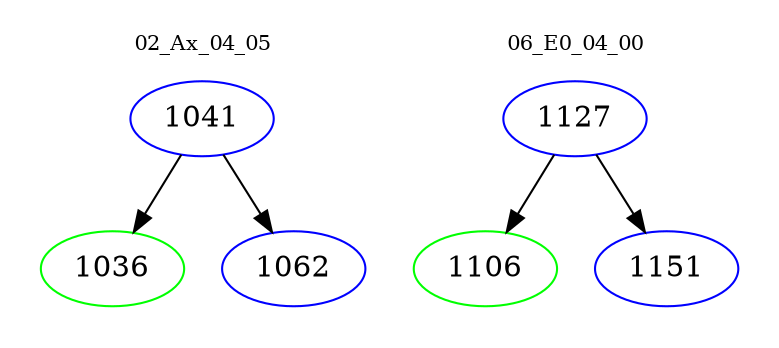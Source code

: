 digraph{
subgraph cluster_0 {
color = white
label = "02_Ax_04_05";
fontsize=10;
T0_1041 [label="1041", color="blue"]
T0_1041 -> T0_1036 [color="black"]
T0_1036 [label="1036", color="green"]
T0_1041 -> T0_1062 [color="black"]
T0_1062 [label="1062", color="blue"]
}
subgraph cluster_1 {
color = white
label = "06_E0_04_00";
fontsize=10;
T1_1127 [label="1127", color="blue"]
T1_1127 -> T1_1106 [color="black"]
T1_1106 [label="1106", color="green"]
T1_1127 -> T1_1151 [color="black"]
T1_1151 [label="1151", color="blue"]
}
}
